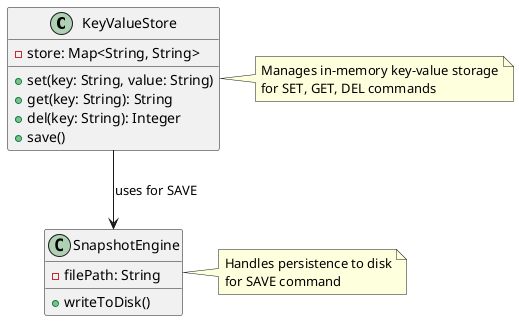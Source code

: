 @startuml
class KeyValueStore {
  -store: Map<String, String>
  +set(key: String, value: String)
  +get(key: String): String
  +del(key: String): Integer
  +save()
}

class SnapshotEngine {
  -filePath: String
  +writeToDisk()
}

KeyValueStore --> SnapshotEngine : uses for SAVE

note right of KeyValueStore
  Manages in-memory key-value storage
  for SET, GET, DEL commands
end note

note right of SnapshotEngine
  Handles persistence to disk
  for SAVE command
end note

@enduml